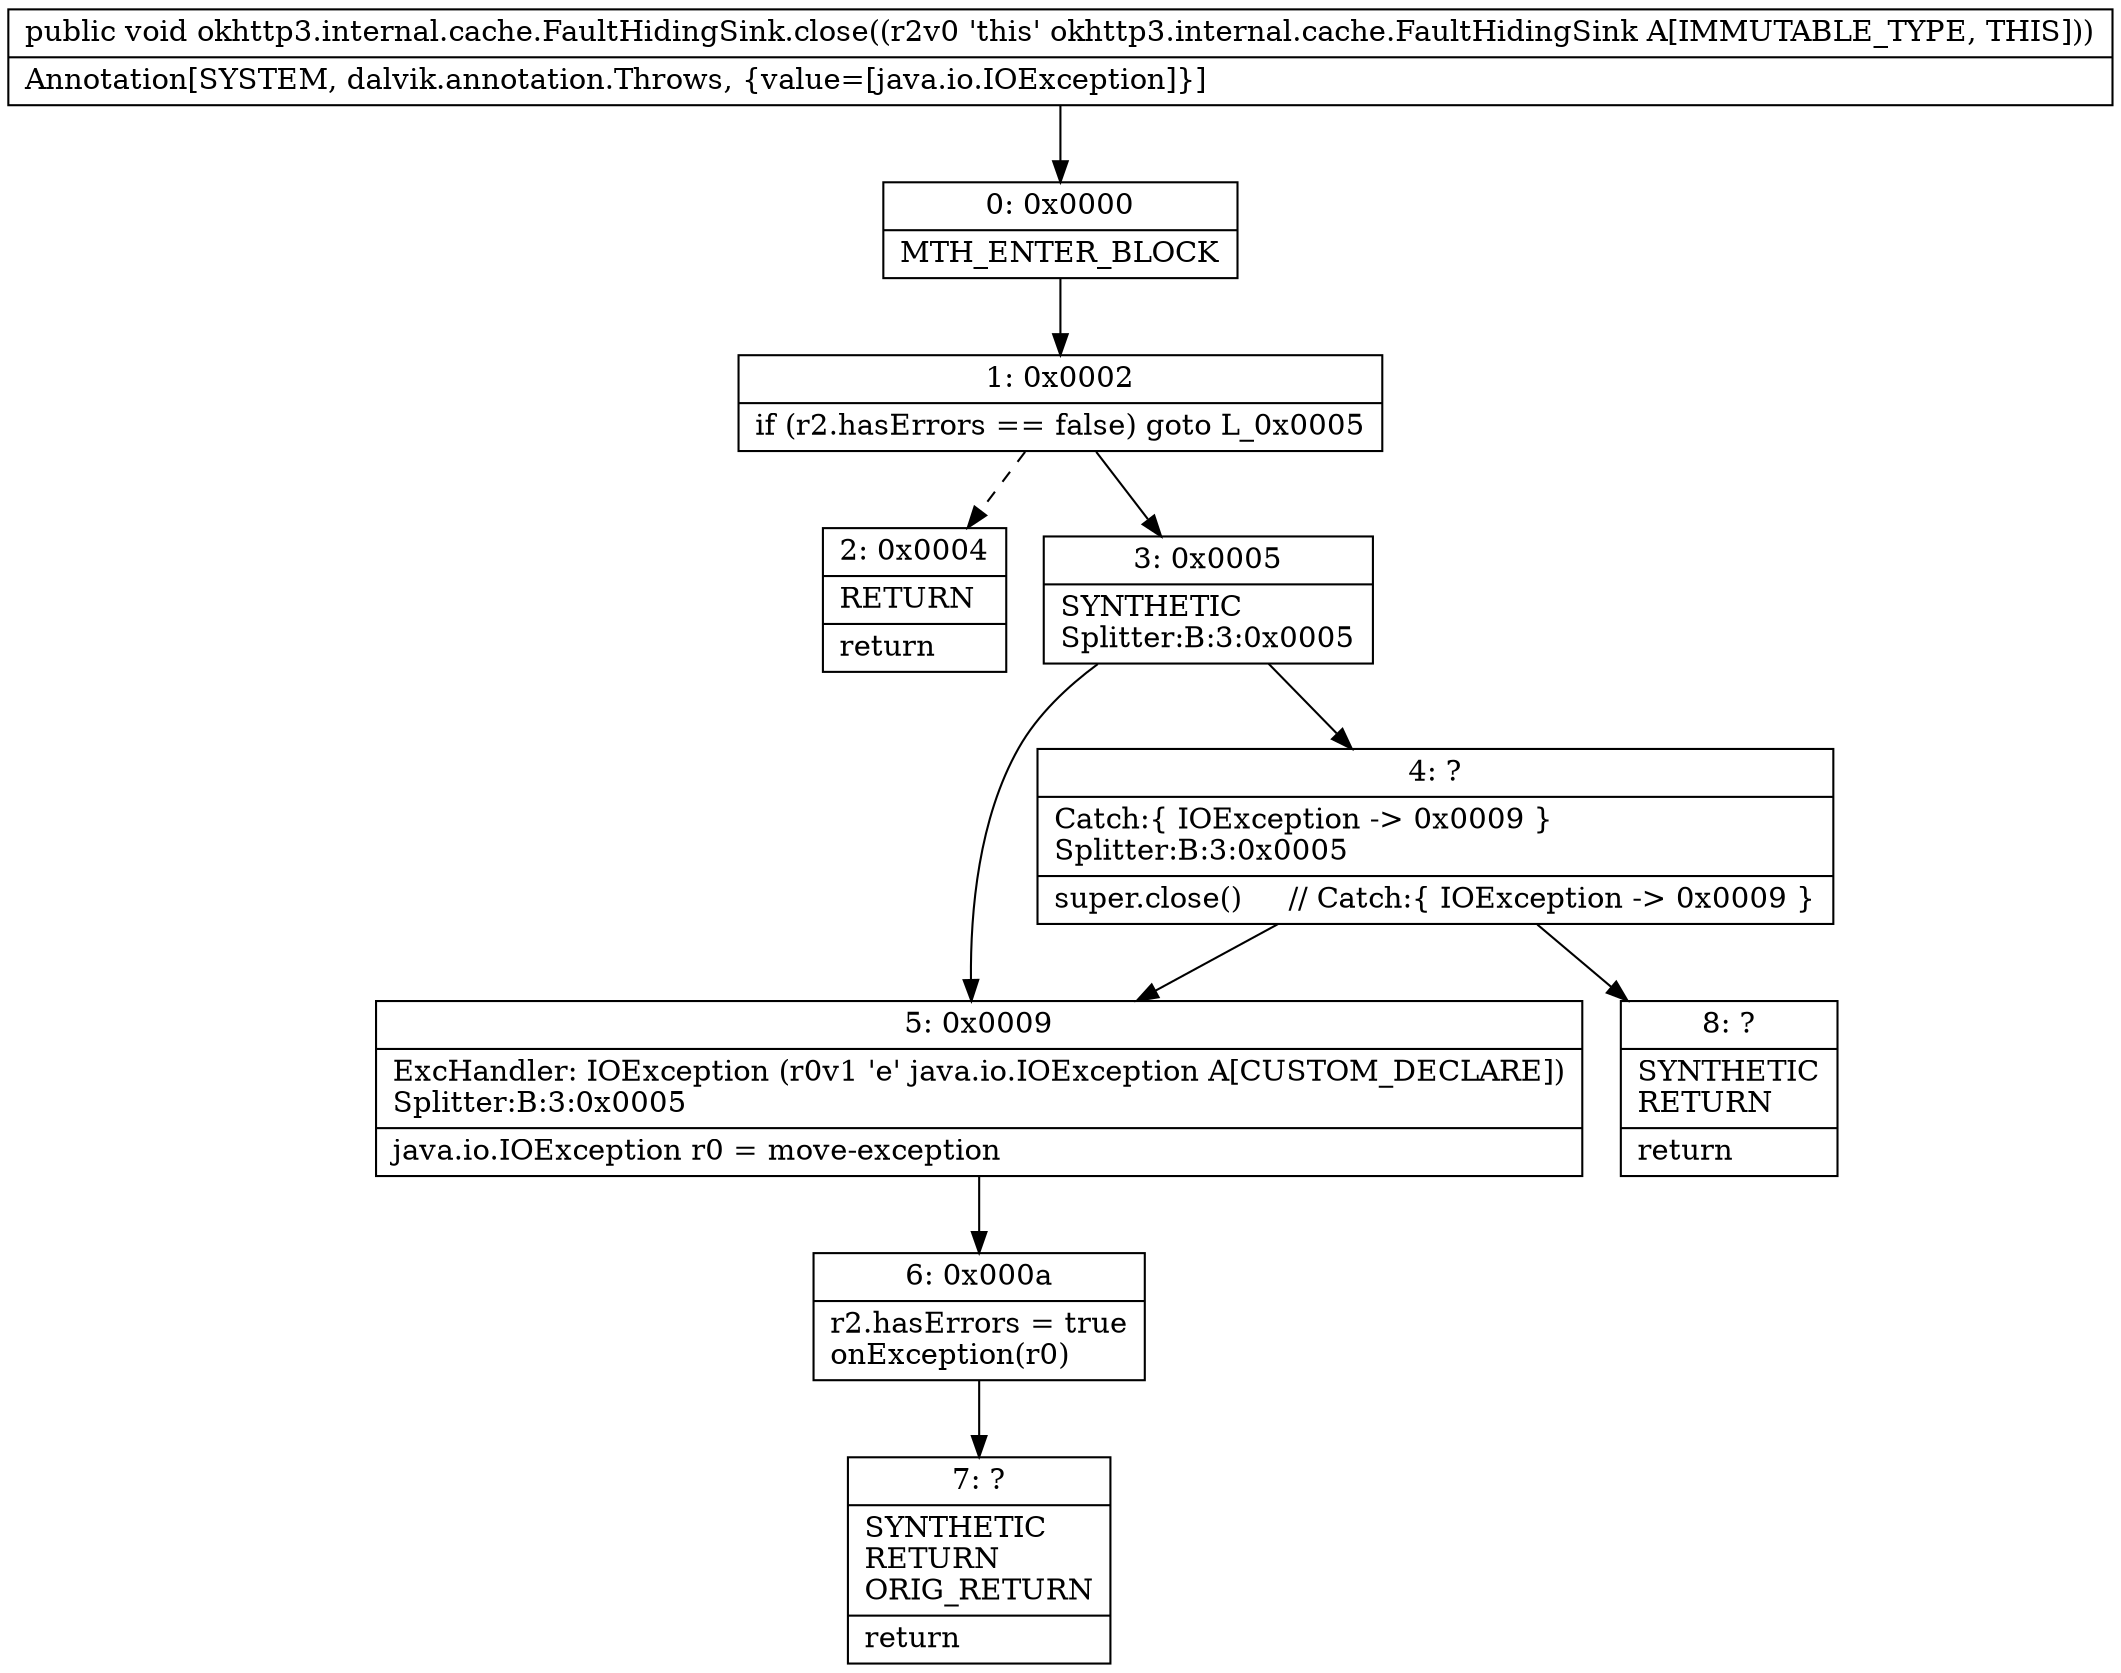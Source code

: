 digraph "CFG forokhttp3.internal.cache.FaultHidingSink.close()V" {
Node_0 [shape=record,label="{0\:\ 0x0000|MTH_ENTER_BLOCK\l}"];
Node_1 [shape=record,label="{1\:\ 0x0002|if (r2.hasErrors == false) goto L_0x0005\l}"];
Node_2 [shape=record,label="{2\:\ 0x0004|RETURN\l|return\l}"];
Node_3 [shape=record,label="{3\:\ 0x0005|SYNTHETIC\lSplitter:B:3:0x0005\l}"];
Node_4 [shape=record,label="{4\:\ ?|Catch:\{ IOException \-\> 0x0009 \}\lSplitter:B:3:0x0005\l|super.close()     \/\/ Catch:\{ IOException \-\> 0x0009 \}\l}"];
Node_5 [shape=record,label="{5\:\ 0x0009|ExcHandler: IOException (r0v1 'e' java.io.IOException A[CUSTOM_DECLARE])\lSplitter:B:3:0x0005\l|java.io.IOException r0 = move\-exception\l}"];
Node_6 [shape=record,label="{6\:\ 0x000a|r2.hasErrors = true\lonException(r0)\l}"];
Node_7 [shape=record,label="{7\:\ ?|SYNTHETIC\lRETURN\lORIG_RETURN\l|return\l}"];
Node_8 [shape=record,label="{8\:\ ?|SYNTHETIC\lRETURN\l|return\l}"];
MethodNode[shape=record,label="{public void okhttp3.internal.cache.FaultHidingSink.close((r2v0 'this' okhttp3.internal.cache.FaultHidingSink A[IMMUTABLE_TYPE, THIS]))  | Annotation[SYSTEM, dalvik.annotation.Throws, \{value=[java.io.IOException]\}]\l}"];
MethodNode -> Node_0;
Node_0 -> Node_1;
Node_1 -> Node_2[style=dashed];
Node_1 -> Node_3;
Node_3 -> Node_4;
Node_3 -> Node_5;
Node_4 -> Node_5;
Node_4 -> Node_8;
Node_5 -> Node_6;
Node_6 -> Node_7;
}

